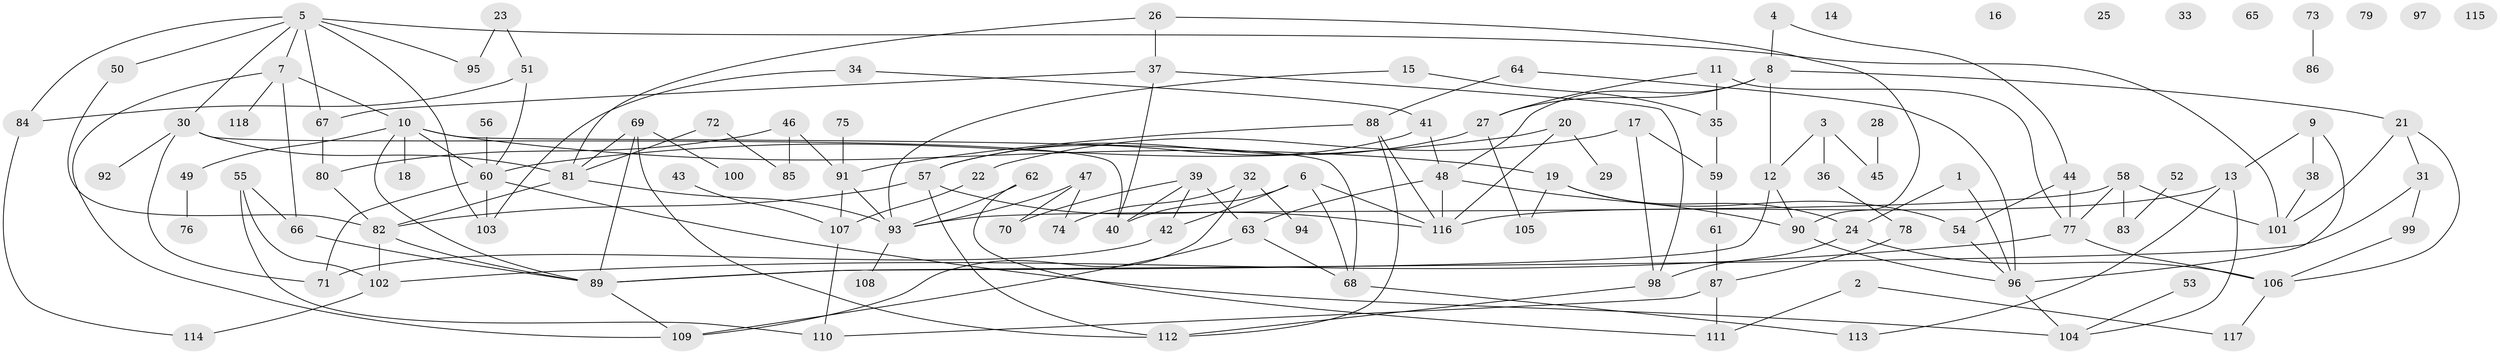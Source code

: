 // Generated by graph-tools (version 1.1) at 2025/38/03/09/25 04:38:57]
// undirected, 118 vertices, 172 edges
graph export_dot {
graph [start="1"]
  node [color=gray90,style=filled];
  1;
  2;
  3;
  4;
  5;
  6;
  7;
  8;
  9;
  10;
  11;
  12;
  13;
  14;
  15;
  16;
  17;
  18;
  19;
  20;
  21;
  22;
  23;
  24;
  25;
  26;
  27;
  28;
  29;
  30;
  31;
  32;
  33;
  34;
  35;
  36;
  37;
  38;
  39;
  40;
  41;
  42;
  43;
  44;
  45;
  46;
  47;
  48;
  49;
  50;
  51;
  52;
  53;
  54;
  55;
  56;
  57;
  58;
  59;
  60;
  61;
  62;
  63;
  64;
  65;
  66;
  67;
  68;
  69;
  70;
  71;
  72;
  73;
  74;
  75;
  76;
  77;
  78;
  79;
  80;
  81;
  82;
  83;
  84;
  85;
  86;
  87;
  88;
  89;
  90;
  91;
  92;
  93;
  94;
  95;
  96;
  97;
  98;
  99;
  100;
  101;
  102;
  103;
  104;
  105;
  106;
  107;
  108;
  109;
  110;
  111;
  112;
  113;
  114;
  115;
  116;
  117;
  118;
  1 -- 24;
  1 -- 96;
  2 -- 111;
  2 -- 117;
  3 -- 12;
  3 -- 36;
  3 -- 45;
  4 -- 8;
  4 -- 44;
  5 -- 7;
  5 -- 30;
  5 -- 50;
  5 -- 67;
  5 -- 84;
  5 -- 95;
  5 -- 101;
  5 -- 103;
  6 -- 40;
  6 -- 42;
  6 -- 68;
  6 -- 116;
  7 -- 10;
  7 -- 66;
  7 -- 109;
  7 -- 118;
  8 -- 12;
  8 -- 21;
  8 -- 27;
  8 -- 48;
  9 -- 13;
  9 -- 38;
  9 -- 96;
  10 -- 18;
  10 -- 19;
  10 -- 49;
  10 -- 60;
  10 -- 68;
  10 -- 89;
  11 -- 27;
  11 -- 35;
  11 -- 77;
  12 -- 89;
  12 -- 90;
  13 -- 104;
  13 -- 113;
  13 -- 116;
  15 -- 35;
  15 -- 93;
  17 -- 22;
  17 -- 59;
  17 -- 98;
  19 -- 24;
  19 -- 54;
  19 -- 105;
  20 -- 29;
  20 -- 60;
  20 -- 116;
  21 -- 31;
  21 -- 101;
  21 -- 106;
  22 -- 107;
  23 -- 51;
  23 -- 95;
  24 -- 98;
  24 -- 106;
  26 -- 37;
  26 -- 81;
  26 -- 90;
  27 -- 57;
  27 -- 105;
  28 -- 45;
  30 -- 40;
  30 -- 71;
  30 -- 81;
  30 -- 92;
  31 -- 89;
  31 -- 99;
  32 -- 74;
  32 -- 94;
  32 -- 109;
  34 -- 41;
  34 -- 103;
  35 -- 59;
  36 -- 78;
  37 -- 40;
  37 -- 67;
  37 -- 98;
  38 -- 101;
  39 -- 40;
  39 -- 42;
  39 -- 63;
  39 -- 70;
  41 -- 48;
  41 -- 57;
  42 -- 71;
  43 -- 107;
  44 -- 54;
  44 -- 77;
  46 -- 80;
  46 -- 85;
  46 -- 91;
  47 -- 70;
  47 -- 74;
  47 -- 93;
  48 -- 63;
  48 -- 90;
  48 -- 116;
  49 -- 76;
  50 -- 82;
  51 -- 60;
  51 -- 84;
  52 -- 83;
  53 -- 104;
  54 -- 96;
  55 -- 66;
  55 -- 102;
  55 -- 110;
  56 -- 60;
  57 -- 82;
  57 -- 112;
  57 -- 116;
  58 -- 77;
  58 -- 83;
  58 -- 93;
  58 -- 101;
  59 -- 61;
  60 -- 71;
  60 -- 103;
  60 -- 104;
  61 -- 87;
  62 -- 93;
  62 -- 111;
  63 -- 68;
  63 -- 109;
  64 -- 88;
  64 -- 96;
  66 -- 89;
  67 -- 80;
  68 -- 113;
  69 -- 81;
  69 -- 89;
  69 -- 100;
  69 -- 112;
  72 -- 81;
  72 -- 85;
  73 -- 86;
  75 -- 91;
  77 -- 102;
  77 -- 106;
  78 -- 87;
  80 -- 82;
  81 -- 82;
  81 -- 93;
  82 -- 89;
  82 -- 102;
  84 -- 114;
  87 -- 110;
  87 -- 111;
  88 -- 91;
  88 -- 112;
  88 -- 116;
  89 -- 109;
  90 -- 96;
  91 -- 93;
  91 -- 107;
  93 -- 108;
  96 -- 104;
  98 -- 112;
  99 -- 106;
  102 -- 114;
  106 -- 117;
  107 -- 110;
}
